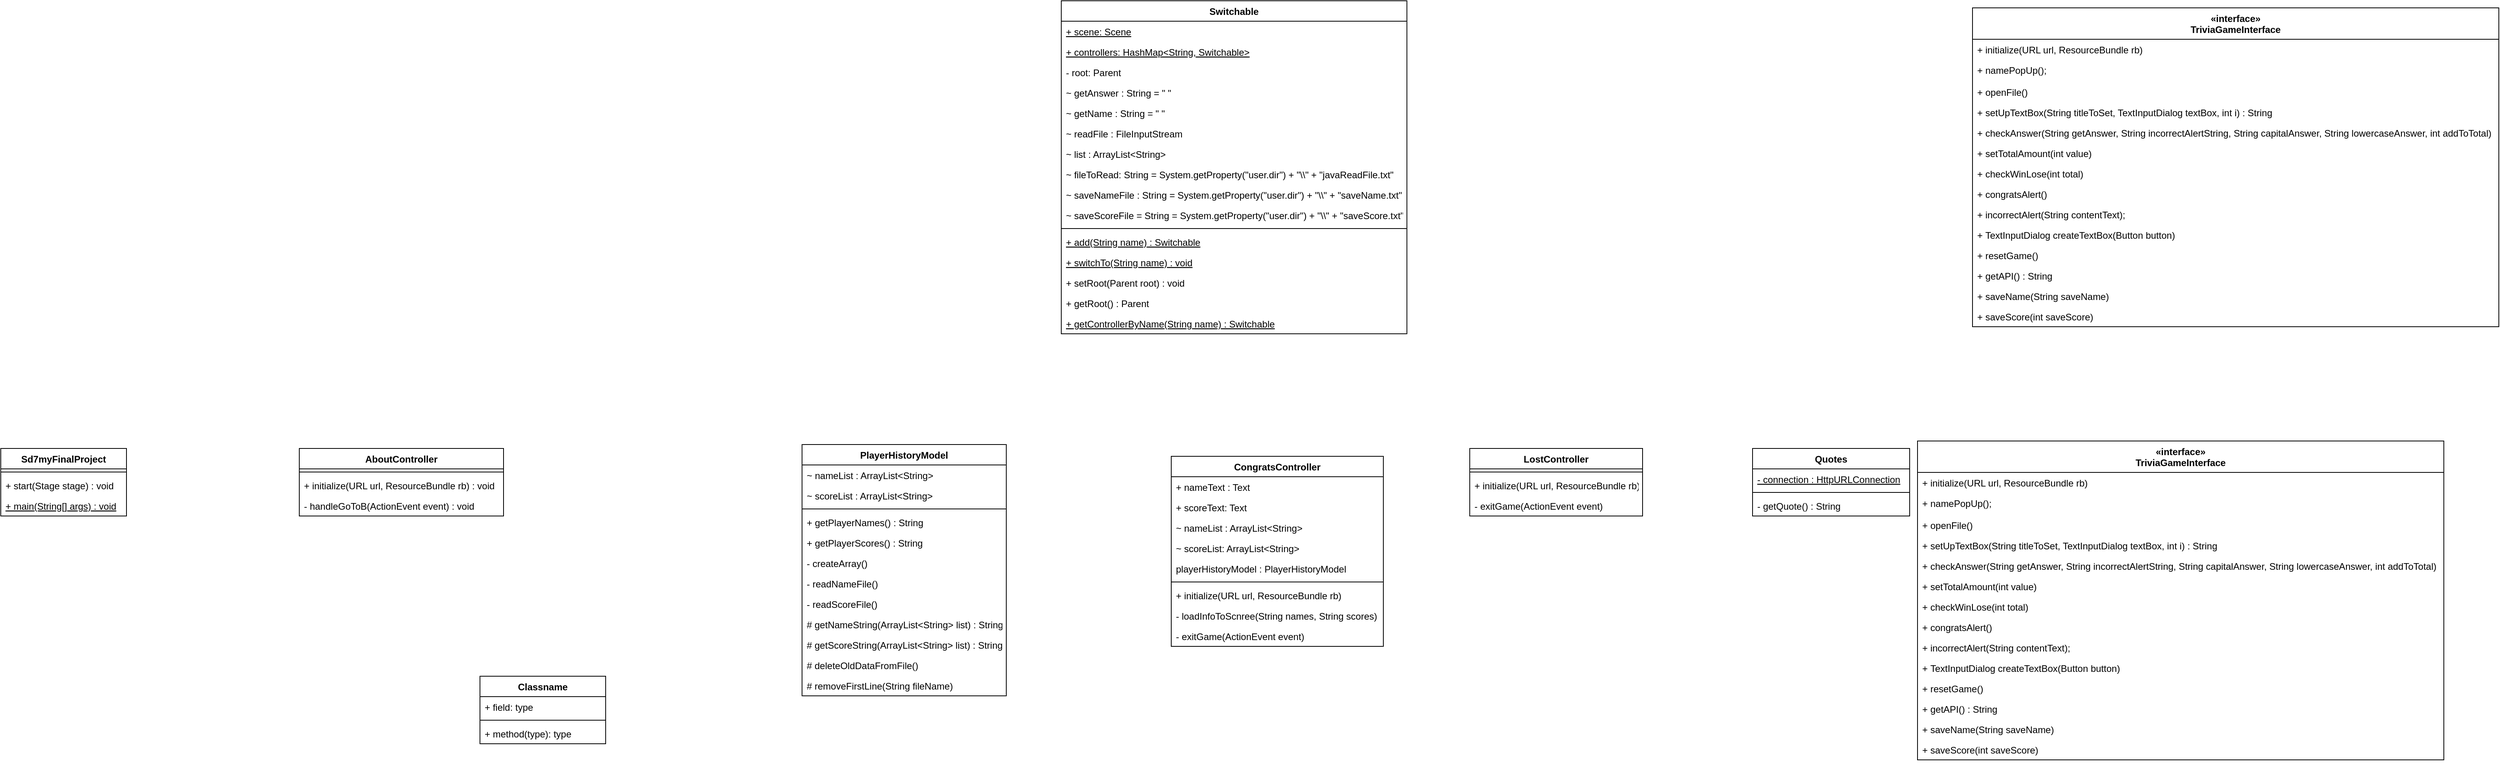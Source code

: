 <mxfile version="14.0.0" type="github">
  <diagram id="gQvXxVn0NNRnsmSeAjaD" name="Page-1">
    <mxGraphModel dx="2428" dy="672" grid="1" gridSize="10" guides="1" tooltips="1" connect="1" arrows="1" fold="1" page="1" pageScale="1" pageWidth="850" pageHeight="1100" math="0" shadow="0">
      <root>
        <mxCell id="0" />
        <mxCell id="1" parent="0" />
        <mxCell id="W3TxLNWomMBkSXG4hjIm-2" value="Switchable" style="swimlane;fontStyle=1;align=center;verticalAlign=top;childLayout=stackLayout;horizontal=1;startSize=26;horizontalStack=0;resizeParent=1;resizeParentMax=0;resizeLast=0;collapsible=1;marginBottom=0;" parent="1" vertex="1">
          <mxGeometry x="630" y="70" width="440" height="424" as="geometry" />
        </mxCell>
        <mxCell id="W3TxLNWomMBkSXG4hjIm-3" value="+ scene: Scene" style="text;strokeColor=none;fillColor=none;align=left;verticalAlign=top;spacingLeft=4;spacingRight=4;overflow=hidden;rotatable=0;points=[[0,0.5],[1,0.5]];portConstraint=eastwest;fontStyle=4" parent="W3TxLNWomMBkSXG4hjIm-2" vertex="1">
          <mxGeometry y="26" width="440" height="26" as="geometry" />
        </mxCell>
        <mxCell id="W3TxLNWomMBkSXG4hjIm-6" value="+ controllers: HashMap&lt;String, Switchable&gt;" style="text;strokeColor=none;fillColor=none;align=left;verticalAlign=top;spacingLeft=4;spacingRight=4;overflow=hidden;rotatable=0;points=[[0,0.5],[1,0.5]];portConstraint=eastwest;fontStyle=4" parent="W3TxLNWomMBkSXG4hjIm-2" vertex="1">
          <mxGeometry y="52" width="440" height="26" as="geometry" />
        </mxCell>
        <mxCell id="W3TxLNWomMBkSXG4hjIm-7" value="- root: Parent" style="text;strokeColor=none;fillColor=none;align=left;verticalAlign=top;spacingLeft=4;spacingRight=4;overflow=hidden;rotatable=0;points=[[0,0.5],[1,0.5]];portConstraint=eastwest;" parent="W3TxLNWomMBkSXG4hjIm-2" vertex="1">
          <mxGeometry y="78" width="440" height="26" as="geometry" />
        </mxCell>
        <mxCell id="W3TxLNWomMBkSXG4hjIm-8" value="~ getAnswer : String = &quot; &quot;" style="text;strokeColor=none;fillColor=none;align=left;verticalAlign=top;spacingLeft=4;spacingRight=4;overflow=hidden;rotatable=0;points=[[0,0.5],[1,0.5]];portConstraint=eastwest;" parent="W3TxLNWomMBkSXG4hjIm-2" vertex="1">
          <mxGeometry y="104" width="440" height="26" as="geometry" />
        </mxCell>
        <mxCell id="W3TxLNWomMBkSXG4hjIm-9" value="~ getName : String = &quot; &quot;" style="text;strokeColor=none;fillColor=none;align=left;verticalAlign=top;spacingLeft=4;spacingRight=4;overflow=hidden;rotatable=0;points=[[0,0.5],[1,0.5]];portConstraint=eastwest;" parent="W3TxLNWomMBkSXG4hjIm-2" vertex="1">
          <mxGeometry y="130" width="440" height="26" as="geometry" />
        </mxCell>
        <mxCell id="W3TxLNWomMBkSXG4hjIm-10" value="~ readFile : FileInputStream" style="text;strokeColor=none;fillColor=none;align=left;verticalAlign=top;spacingLeft=4;spacingRight=4;overflow=hidden;rotatable=0;points=[[0,0.5],[1,0.5]];portConstraint=eastwest;" parent="W3TxLNWomMBkSXG4hjIm-2" vertex="1">
          <mxGeometry y="156" width="440" height="26" as="geometry" />
        </mxCell>
        <mxCell id="W3TxLNWomMBkSXG4hjIm-11" value="~ list : ArrayList&lt;String&gt;" style="text;strokeColor=none;fillColor=none;align=left;verticalAlign=top;spacingLeft=4;spacingRight=4;overflow=hidden;rotatable=0;points=[[0,0.5],[1,0.5]];portConstraint=eastwest;" parent="W3TxLNWomMBkSXG4hjIm-2" vertex="1">
          <mxGeometry y="182" width="440" height="26" as="geometry" />
        </mxCell>
        <mxCell id="W3TxLNWomMBkSXG4hjIm-12" value="~ fileToRead: String = System.getProperty(&quot;user.dir&quot;) + &quot;\\&quot; + &quot;javaReadFile.txt&quot;" style="text;strokeColor=none;fillColor=none;align=left;verticalAlign=top;spacingLeft=4;spacingRight=4;overflow=hidden;rotatable=0;points=[[0,0.5],[1,0.5]];portConstraint=eastwest;" parent="W3TxLNWomMBkSXG4hjIm-2" vertex="1">
          <mxGeometry y="208" width="440" height="26" as="geometry" />
        </mxCell>
        <mxCell id="W3TxLNWomMBkSXG4hjIm-13" value="~ saveNameFile : String = System.getProperty(&quot;user.dir&quot;) + &quot;\\&quot; + &quot;saveName.txt&quot;" style="text;strokeColor=none;fillColor=none;align=left;verticalAlign=top;spacingLeft=4;spacingRight=4;overflow=hidden;rotatable=0;points=[[0,0.5],[1,0.5]];portConstraint=eastwest;" parent="W3TxLNWomMBkSXG4hjIm-2" vertex="1">
          <mxGeometry y="234" width="440" height="26" as="geometry" />
        </mxCell>
        <mxCell id="W3TxLNWomMBkSXG4hjIm-14" value="~ saveScoreFile = String = System.getProperty(&quot;user.dir&quot;) + &quot;\\&quot; + &quot;saveScore.txt&quot;;" style="text;strokeColor=none;fillColor=none;align=left;verticalAlign=top;spacingLeft=4;spacingRight=4;overflow=hidden;rotatable=0;points=[[0,0.5],[1,0.5]];portConstraint=eastwest;" parent="W3TxLNWomMBkSXG4hjIm-2" vertex="1">
          <mxGeometry y="260" width="440" height="26" as="geometry" />
        </mxCell>
        <mxCell id="W3TxLNWomMBkSXG4hjIm-4" value="" style="line;strokeWidth=1;fillColor=none;align=left;verticalAlign=middle;spacingTop=-1;spacingLeft=3;spacingRight=3;rotatable=0;labelPosition=right;points=[];portConstraint=eastwest;" parent="W3TxLNWomMBkSXG4hjIm-2" vertex="1">
          <mxGeometry y="286" width="440" height="8" as="geometry" />
        </mxCell>
        <mxCell id="W3TxLNWomMBkSXG4hjIm-5" value="+ add(String name) : Switchable" style="text;strokeColor=none;fillColor=none;align=left;verticalAlign=top;spacingLeft=4;spacingRight=4;overflow=hidden;rotatable=0;points=[[0,0.5],[1,0.5]];portConstraint=eastwest;fontStyle=4" parent="W3TxLNWomMBkSXG4hjIm-2" vertex="1">
          <mxGeometry y="294" width="440" height="26" as="geometry" />
        </mxCell>
        <mxCell id="Ama2jXLuvbdr1ns14wdT-2" value="+ switchTo(String name) : void" style="text;strokeColor=none;fillColor=none;align=left;verticalAlign=top;spacingLeft=4;spacingRight=4;overflow=hidden;rotatable=0;points=[[0,0.5],[1,0.5]];portConstraint=eastwest;fontStyle=4" vertex="1" parent="W3TxLNWomMBkSXG4hjIm-2">
          <mxGeometry y="320" width="440" height="26" as="geometry" />
        </mxCell>
        <mxCell id="Ama2jXLuvbdr1ns14wdT-3" value="+ setRoot(Parent root) : void" style="text;strokeColor=none;fillColor=none;align=left;verticalAlign=top;spacingLeft=4;spacingRight=4;overflow=hidden;rotatable=0;points=[[0,0.5],[1,0.5]];portConstraint=eastwest;" vertex="1" parent="W3TxLNWomMBkSXG4hjIm-2">
          <mxGeometry y="346" width="440" height="26" as="geometry" />
        </mxCell>
        <mxCell id="Ama2jXLuvbdr1ns14wdT-4" value="+ getRoot() : Parent" style="text;strokeColor=none;fillColor=none;align=left;verticalAlign=top;spacingLeft=4;spacingRight=4;overflow=hidden;rotatable=0;points=[[0,0.5],[1,0.5]];portConstraint=eastwest;" vertex="1" parent="W3TxLNWomMBkSXG4hjIm-2">
          <mxGeometry y="372" width="440" height="26" as="geometry" />
        </mxCell>
        <mxCell id="Ama2jXLuvbdr1ns14wdT-5" value="+ getControllerByName(String name) : Switchable" style="text;strokeColor=none;fillColor=none;align=left;verticalAlign=top;spacingLeft=4;spacingRight=4;overflow=hidden;rotatable=0;points=[[0,0.5],[1,0.5]];portConstraint=eastwest;fontStyle=4" vertex="1" parent="W3TxLNWomMBkSXG4hjIm-2">
          <mxGeometry y="398" width="440" height="26" as="geometry" />
        </mxCell>
        <mxCell id="Ama2jXLuvbdr1ns14wdT-7" value="Classname" style="swimlane;fontStyle=1;align=center;verticalAlign=top;childLayout=stackLayout;horizontal=1;startSize=26;horizontalStack=0;resizeParent=1;resizeParentMax=0;resizeLast=0;collapsible=1;marginBottom=0;" vertex="1" parent="1">
          <mxGeometry x="-110" y="930" width="160" height="86" as="geometry" />
        </mxCell>
        <mxCell id="Ama2jXLuvbdr1ns14wdT-8" value="+ field: type" style="text;strokeColor=none;fillColor=none;align=left;verticalAlign=top;spacingLeft=4;spacingRight=4;overflow=hidden;rotatable=0;points=[[0,0.5],[1,0.5]];portConstraint=eastwest;" vertex="1" parent="Ama2jXLuvbdr1ns14wdT-7">
          <mxGeometry y="26" width="160" height="26" as="geometry" />
        </mxCell>
        <mxCell id="Ama2jXLuvbdr1ns14wdT-9" value="" style="line;strokeWidth=1;fillColor=none;align=left;verticalAlign=middle;spacingTop=-1;spacingLeft=3;spacingRight=3;rotatable=0;labelPosition=right;points=[];portConstraint=eastwest;" vertex="1" parent="Ama2jXLuvbdr1ns14wdT-7">
          <mxGeometry y="52" width="160" height="8" as="geometry" />
        </mxCell>
        <mxCell id="Ama2jXLuvbdr1ns14wdT-10" value="+ method(type): type" style="text;strokeColor=none;fillColor=none;align=left;verticalAlign=top;spacingLeft=4;spacingRight=4;overflow=hidden;rotatable=0;points=[[0,0.5],[1,0.5]];portConstraint=eastwest;" vertex="1" parent="Ama2jXLuvbdr1ns14wdT-7">
          <mxGeometry y="60" width="160" height="26" as="geometry" />
        </mxCell>
        <mxCell id="Ama2jXLuvbdr1ns14wdT-11" value="PlayerHistoryModel" style="swimlane;fontStyle=1;align=center;verticalAlign=top;childLayout=stackLayout;horizontal=1;startSize=26;horizontalStack=0;resizeParent=1;resizeParentMax=0;resizeLast=0;collapsible=1;marginBottom=0;" vertex="1" parent="1">
          <mxGeometry x="300" y="635" width="260" height="320" as="geometry" />
        </mxCell>
        <mxCell id="Ama2jXLuvbdr1ns14wdT-12" value="~ nameList : ArrayList&lt;String&gt;" style="text;strokeColor=none;fillColor=none;align=left;verticalAlign=top;spacingLeft=4;spacingRight=4;overflow=hidden;rotatable=0;points=[[0,0.5],[1,0.5]];portConstraint=eastwest;" vertex="1" parent="Ama2jXLuvbdr1ns14wdT-11">
          <mxGeometry y="26" width="260" height="26" as="geometry" />
        </mxCell>
        <mxCell id="Ama2jXLuvbdr1ns14wdT-56" value="~ scoreList : ArrayList&lt;String&gt;" style="text;strokeColor=none;fillColor=none;align=left;verticalAlign=top;spacingLeft=4;spacingRight=4;overflow=hidden;rotatable=0;points=[[0,0.5],[1,0.5]];portConstraint=eastwest;" vertex="1" parent="Ama2jXLuvbdr1ns14wdT-11">
          <mxGeometry y="52" width="260" height="26" as="geometry" />
        </mxCell>
        <mxCell id="Ama2jXLuvbdr1ns14wdT-13" value="" style="line;strokeWidth=1;fillColor=none;align=left;verticalAlign=middle;spacingTop=-1;spacingLeft=3;spacingRight=3;rotatable=0;labelPosition=right;points=[];portConstraint=eastwest;" vertex="1" parent="Ama2jXLuvbdr1ns14wdT-11">
          <mxGeometry y="78" width="260" height="8" as="geometry" />
        </mxCell>
        <mxCell id="Ama2jXLuvbdr1ns14wdT-14" value="+ getPlayerNames() : String" style="text;strokeColor=none;fillColor=none;align=left;verticalAlign=top;spacingLeft=4;spacingRight=4;overflow=hidden;rotatable=0;points=[[0,0.5],[1,0.5]];portConstraint=eastwest;" vertex="1" parent="Ama2jXLuvbdr1ns14wdT-11">
          <mxGeometry y="86" width="260" height="26" as="geometry" />
        </mxCell>
        <mxCell id="Ama2jXLuvbdr1ns14wdT-57" value="+ getPlayerScores() : String" style="text;strokeColor=none;fillColor=none;align=left;verticalAlign=top;spacingLeft=4;spacingRight=4;overflow=hidden;rotatable=0;points=[[0,0.5],[1,0.5]];portConstraint=eastwest;" vertex="1" parent="Ama2jXLuvbdr1ns14wdT-11">
          <mxGeometry y="112" width="260" height="26" as="geometry" />
        </mxCell>
        <mxCell id="Ama2jXLuvbdr1ns14wdT-58" value="- createArray()" style="text;strokeColor=none;fillColor=none;align=left;verticalAlign=top;spacingLeft=4;spacingRight=4;overflow=hidden;rotatable=0;points=[[0,0.5],[1,0.5]];portConstraint=eastwest;" vertex="1" parent="Ama2jXLuvbdr1ns14wdT-11">
          <mxGeometry y="138" width="260" height="26" as="geometry" />
        </mxCell>
        <mxCell id="Ama2jXLuvbdr1ns14wdT-59" value="- readNameFile()" style="text;strokeColor=none;fillColor=none;align=left;verticalAlign=top;spacingLeft=4;spacingRight=4;overflow=hidden;rotatable=0;points=[[0,0.5],[1,0.5]];portConstraint=eastwest;" vertex="1" parent="Ama2jXLuvbdr1ns14wdT-11">
          <mxGeometry y="164" width="260" height="26" as="geometry" />
        </mxCell>
        <mxCell id="Ama2jXLuvbdr1ns14wdT-60" value="- readScoreFile()" style="text;strokeColor=none;fillColor=none;align=left;verticalAlign=top;spacingLeft=4;spacingRight=4;overflow=hidden;rotatable=0;points=[[0,0.5],[1,0.5]];portConstraint=eastwest;" vertex="1" parent="Ama2jXLuvbdr1ns14wdT-11">
          <mxGeometry y="190" width="260" height="26" as="geometry" />
        </mxCell>
        <mxCell id="Ama2jXLuvbdr1ns14wdT-61" value="# getNameString(ArrayList&lt;String&gt; list) : String" style="text;strokeColor=none;fillColor=none;align=left;verticalAlign=top;spacingLeft=4;spacingRight=4;overflow=hidden;rotatable=0;points=[[0,0.5],[1,0.5]];portConstraint=eastwest;" vertex="1" parent="Ama2jXLuvbdr1ns14wdT-11">
          <mxGeometry y="216" width="260" height="26" as="geometry" />
        </mxCell>
        <mxCell id="Ama2jXLuvbdr1ns14wdT-62" value="# getScoreString(ArrayList&lt;String&gt; list) : String" style="text;strokeColor=none;fillColor=none;align=left;verticalAlign=top;spacingLeft=4;spacingRight=4;overflow=hidden;rotatable=0;points=[[0,0.5],[1,0.5]];portConstraint=eastwest;" vertex="1" parent="Ama2jXLuvbdr1ns14wdT-11">
          <mxGeometry y="242" width="260" height="26" as="geometry" />
        </mxCell>
        <mxCell id="Ama2jXLuvbdr1ns14wdT-63" value="# deleteOldDataFromFile()" style="text;strokeColor=none;fillColor=none;align=left;verticalAlign=top;spacingLeft=4;spacingRight=4;overflow=hidden;rotatable=0;points=[[0,0.5],[1,0.5]];portConstraint=eastwest;" vertex="1" parent="Ama2jXLuvbdr1ns14wdT-11">
          <mxGeometry y="268" width="260" height="26" as="geometry" />
        </mxCell>
        <mxCell id="Ama2jXLuvbdr1ns14wdT-64" value="# removeFirstLine(String fileName)" style="text;strokeColor=none;fillColor=none;align=left;verticalAlign=top;spacingLeft=4;spacingRight=4;overflow=hidden;rotatable=0;points=[[0,0.5],[1,0.5]];portConstraint=eastwest;" vertex="1" parent="Ama2jXLuvbdr1ns14wdT-11">
          <mxGeometry y="294" width="260" height="26" as="geometry" />
        </mxCell>
        <mxCell id="Ama2jXLuvbdr1ns14wdT-15" value="CongratsController" style="swimlane;fontStyle=1;align=center;verticalAlign=top;childLayout=stackLayout;horizontal=1;startSize=26;horizontalStack=0;resizeParent=1;resizeParentMax=0;resizeLast=0;collapsible=1;marginBottom=0;" vertex="1" parent="1">
          <mxGeometry x="770" y="650" width="270" height="242" as="geometry" />
        </mxCell>
        <mxCell id="Ama2jXLuvbdr1ns14wdT-16" value="+ nameText : Text" style="text;strokeColor=none;fillColor=none;align=left;verticalAlign=top;spacingLeft=4;spacingRight=4;overflow=hidden;rotatable=0;points=[[0,0.5],[1,0.5]];portConstraint=eastwest;" vertex="1" parent="Ama2jXLuvbdr1ns14wdT-15">
          <mxGeometry y="26" width="270" height="26" as="geometry" />
        </mxCell>
        <mxCell id="Ama2jXLuvbdr1ns14wdT-66" value="+ scoreText: Text" style="text;strokeColor=none;fillColor=none;align=left;verticalAlign=top;spacingLeft=4;spacingRight=4;overflow=hidden;rotatable=0;points=[[0,0.5],[1,0.5]];portConstraint=eastwest;" vertex="1" parent="Ama2jXLuvbdr1ns14wdT-15">
          <mxGeometry y="52" width="270" height="26" as="geometry" />
        </mxCell>
        <mxCell id="Ama2jXLuvbdr1ns14wdT-67" value="~ nameList : ArrayList&lt;String&gt;" style="text;strokeColor=none;fillColor=none;align=left;verticalAlign=top;spacingLeft=4;spacingRight=4;overflow=hidden;rotatable=0;points=[[0,0.5],[1,0.5]];portConstraint=eastwest;" vertex="1" parent="Ama2jXLuvbdr1ns14wdT-15">
          <mxGeometry y="78" width="270" height="26" as="geometry" />
        </mxCell>
        <mxCell id="Ama2jXLuvbdr1ns14wdT-68" value="~ scoreList: ArrayList&lt;String&gt;" style="text;strokeColor=none;fillColor=none;align=left;verticalAlign=top;spacingLeft=4;spacingRight=4;overflow=hidden;rotatable=0;points=[[0,0.5],[1,0.5]];portConstraint=eastwest;" vertex="1" parent="Ama2jXLuvbdr1ns14wdT-15">
          <mxGeometry y="104" width="270" height="26" as="geometry" />
        </mxCell>
        <mxCell id="Ama2jXLuvbdr1ns14wdT-69" value="playerHistoryModel : PlayerHistoryModel " style="text;strokeColor=none;fillColor=none;align=left;verticalAlign=top;spacingLeft=4;spacingRight=4;overflow=hidden;rotatable=0;points=[[0,0.5],[1,0.5]];portConstraint=eastwest;" vertex="1" parent="Ama2jXLuvbdr1ns14wdT-15">
          <mxGeometry y="130" width="270" height="26" as="geometry" />
        </mxCell>
        <mxCell id="Ama2jXLuvbdr1ns14wdT-17" value="" style="line;strokeWidth=1;fillColor=none;align=left;verticalAlign=middle;spacingTop=-1;spacingLeft=3;spacingRight=3;rotatable=0;labelPosition=right;points=[];portConstraint=eastwest;" vertex="1" parent="Ama2jXLuvbdr1ns14wdT-15">
          <mxGeometry y="156" width="270" height="8" as="geometry" />
        </mxCell>
        <mxCell id="Ama2jXLuvbdr1ns14wdT-18" value="+ initialize(URL url, ResourceBundle rb)" style="text;strokeColor=none;fillColor=none;align=left;verticalAlign=top;spacingLeft=4;spacingRight=4;overflow=hidden;rotatable=0;points=[[0,0.5],[1,0.5]];portConstraint=eastwest;" vertex="1" parent="Ama2jXLuvbdr1ns14wdT-15">
          <mxGeometry y="164" width="270" height="26" as="geometry" />
        </mxCell>
        <mxCell id="Ama2jXLuvbdr1ns14wdT-70" value="- loadInfoToScnree(String names, String scores)" style="text;strokeColor=none;fillColor=none;align=left;verticalAlign=top;spacingLeft=4;spacingRight=4;overflow=hidden;rotatable=0;points=[[0,0.5],[1,0.5]];portConstraint=eastwest;" vertex="1" parent="Ama2jXLuvbdr1ns14wdT-15">
          <mxGeometry y="190" width="270" height="26" as="geometry" />
        </mxCell>
        <mxCell id="Ama2jXLuvbdr1ns14wdT-71" value="- exitGame(ActionEvent event)" style="text;strokeColor=none;fillColor=none;align=left;verticalAlign=top;spacingLeft=4;spacingRight=4;overflow=hidden;rotatable=0;points=[[0,0.5],[1,0.5]];portConstraint=eastwest;" vertex="1" parent="Ama2jXLuvbdr1ns14wdT-15">
          <mxGeometry y="216" width="270" height="26" as="geometry" />
        </mxCell>
        <mxCell id="Ama2jXLuvbdr1ns14wdT-19" value="LostController" style="swimlane;fontStyle=1;align=center;verticalAlign=top;childLayout=stackLayout;horizontal=1;startSize=26;horizontalStack=0;resizeParent=1;resizeParentMax=0;resizeLast=0;collapsible=1;marginBottom=0;" vertex="1" parent="1">
          <mxGeometry x="1150" y="640" width="220" height="86" as="geometry" />
        </mxCell>
        <mxCell id="Ama2jXLuvbdr1ns14wdT-21" value="" style="line;strokeWidth=1;fillColor=none;align=left;verticalAlign=middle;spacingTop=-1;spacingLeft=3;spacingRight=3;rotatable=0;labelPosition=right;points=[];portConstraint=eastwest;" vertex="1" parent="Ama2jXLuvbdr1ns14wdT-19">
          <mxGeometry y="26" width="220" height="8" as="geometry" />
        </mxCell>
        <mxCell id="Ama2jXLuvbdr1ns14wdT-22" value="+ initialize(URL url, ResourceBundle rb)" style="text;strokeColor=none;fillColor=none;align=left;verticalAlign=top;spacingLeft=4;spacingRight=4;overflow=hidden;rotatable=0;points=[[0,0.5],[1,0.5]];portConstraint=eastwest;" vertex="1" parent="Ama2jXLuvbdr1ns14wdT-19">
          <mxGeometry y="34" width="220" height="26" as="geometry" />
        </mxCell>
        <mxCell id="Ama2jXLuvbdr1ns14wdT-72" value="- exitGame(ActionEvent event)" style="text;strokeColor=none;fillColor=none;align=left;verticalAlign=top;spacingLeft=4;spacingRight=4;overflow=hidden;rotatable=0;points=[[0,0.5],[1,0.5]];portConstraint=eastwest;" vertex="1" parent="Ama2jXLuvbdr1ns14wdT-19">
          <mxGeometry y="60" width="220" height="26" as="geometry" />
        </mxCell>
        <mxCell id="Ama2jXLuvbdr1ns14wdT-23" value="Quotes" style="swimlane;fontStyle=1;align=center;verticalAlign=top;childLayout=stackLayout;horizontal=1;startSize=26;horizontalStack=0;resizeParent=1;resizeParentMax=0;resizeLast=0;collapsible=1;marginBottom=0;" vertex="1" parent="1">
          <mxGeometry x="1510" y="640" width="200" height="86" as="geometry" />
        </mxCell>
        <mxCell id="Ama2jXLuvbdr1ns14wdT-24" value="- connection : HttpURLConnection" style="text;strokeColor=none;fillColor=none;align=left;verticalAlign=top;spacingLeft=4;spacingRight=4;overflow=hidden;rotatable=0;points=[[0,0.5],[1,0.5]];portConstraint=eastwest;fontStyle=4" vertex="1" parent="Ama2jXLuvbdr1ns14wdT-23">
          <mxGeometry y="26" width="200" height="26" as="geometry" />
        </mxCell>
        <mxCell id="Ama2jXLuvbdr1ns14wdT-25" value="" style="line;strokeWidth=1;fillColor=none;align=left;verticalAlign=middle;spacingTop=-1;spacingLeft=3;spacingRight=3;rotatable=0;labelPosition=right;points=[];portConstraint=eastwest;" vertex="1" parent="Ama2jXLuvbdr1ns14wdT-23">
          <mxGeometry y="52" width="200" height="8" as="geometry" />
        </mxCell>
        <mxCell id="Ama2jXLuvbdr1ns14wdT-26" value="- getQuote() : String" style="text;strokeColor=none;fillColor=none;align=left;verticalAlign=top;spacingLeft=4;spacingRight=4;overflow=hidden;rotatable=0;points=[[0,0.5],[1,0.5]];portConstraint=eastwest;" vertex="1" parent="Ama2jXLuvbdr1ns14wdT-23">
          <mxGeometry y="60" width="200" height="26" as="geometry" />
        </mxCell>
        <mxCell id="Ama2jXLuvbdr1ns14wdT-31" value="AboutController" style="swimlane;fontStyle=1;align=center;verticalAlign=top;childLayout=stackLayout;horizontal=1;startSize=26;horizontalStack=0;resizeParent=1;resizeParentMax=0;resizeLast=0;collapsible=1;marginBottom=0;" vertex="1" parent="1">
          <mxGeometry x="-340" y="640" width="260" height="86" as="geometry" />
        </mxCell>
        <mxCell id="Ama2jXLuvbdr1ns14wdT-33" value="" style="line;strokeWidth=1;fillColor=none;align=left;verticalAlign=middle;spacingTop=-1;spacingLeft=3;spacingRight=3;rotatable=0;labelPosition=right;points=[];portConstraint=eastwest;" vertex="1" parent="Ama2jXLuvbdr1ns14wdT-31">
          <mxGeometry y="26" width="260" height="8" as="geometry" />
        </mxCell>
        <mxCell id="Ama2jXLuvbdr1ns14wdT-34" value="+ initialize(URL url, ResourceBundle rb) : void" style="text;strokeColor=none;fillColor=none;align=left;verticalAlign=top;spacingLeft=4;spacingRight=4;overflow=hidden;rotatable=0;points=[[0,0.5],[1,0.5]];portConstraint=eastwest;" vertex="1" parent="Ama2jXLuvbdr1ns14wdT-31">
          <mxGeometry y="34" width="260" height="26" as="geometry" />
        </mxCell>
        <mxCell id="Ama2jXLuvbdr1ns14wdT-54" value="- handleGoToB(ActionEvent event) : void" style="text;strokeColor=none;fillColor=none;align=left;verticalAlign=top;spacingLeft=4;spacingRight=4;overflow=hidden;rotatable=0;points=[[0,0.5],[1,0.5]];portConstraint=eastwest;" vertex="1" parent="Ama2jXLuvbdr1ns14wdT-31">
          <mxGeometry y="60" width="260" height="26" as="geometry" />
        </mxCell>
        <mxCell id="Ama2jXLuvbdr1ns14wdT-35" value="Sd7myFinalProject" style="swimlane;fontStyle=1;align=center;verticalAlign=top;childLayout=stackLayout;horizontal=1;startSize=26;horizontalStack=0;resizeParent=1;resizeParentMax=0;resizeLast=0;collapsible=1;marginBottom=0;" vertex="1" parent="1">
          <mxGeometry x="-720" y="640" width="160" height="86" as="geometry" />
        </mxCell>
        <mxCell id="Ama2jXLuvbdr1ns14wdT-37" value="" style="line;strokeWidth=1;fillColor=none;align=left;verticalAlign=middle;spacingTop=-1;spacingLeft=3;spacingRight=3;rotatable=0;labelPosition=right;points=[];portConstraint=eastwest;" vertex="1" parent="Ama2jXLuvbdr1ns14wdT-35">
          <mxGeometry y="26" width="160" height="8" as="geometry" />
        </mxCell>
        <mxCell id="Ama2jXLuvbdr1ns14wdT-38" value="+ start(Stage stage) : void" style="text;strokeColor=none;fillColor=none;align=left;verticalAlign=top;spacingLeft=4;spacingRight=4;overflow=hidden;rotatable=0;points=[[0,0.5],[1,0.5]];portConstraint=eastwest;" vertex="1" parent="Ama2jXLuvbdr1ns14wdT-35">
          <mxGeometry y="34" width="160" height="26" as="geometry" />
        </mxCell>
        <mxCell id="Ama2jXLuvbdr1ns14wdT-53" value="+ main(String[] args) : void" style="text;strokeColor=none;fillColor=none;align=left;verticalAlign=top;spacingLeft=4;spacingRight=4;overflow=hidden;rotatable=0;points=[[0,0.5],[1,0.5]];portConstraint=eastwest;fontStyle=4" vertex="1" parent="Ama2jXLuvbdr1ns14wdT-35">
          <mxGeometry y="60" width="160" height="26" as="geometry" />
        </mxCell>
        <mxCell id="Ama2jXLuvbdr1ns14wdT-39" value="«interface»&#xa;TriviaGameInterface" style="swimlane;fontStyle=1;align=center;verticalAlign=top;childLayout=stackLayout;horizontal=1;startSize=40;horizontalStack=0;resizeParent=1;resizeParentMax=0;resizeLast=0;collapsible=1;marginBottom=0;" vertex="1" parent="1">
          <mxGeometry x="1720" y="630.5" width="670" height="406" as="geometry" />
        </mxCell>
        <mxCell id="Ama2jXLuvbdr1ns14wdT-40" value="+ initialize(URL url, ResourceBundle rb)" style="text;strokeColor=none;fillColor=none;align=left;verticalAlign=top;spacingLeft=4;spacingRight=4;overflow=hidden;rotatable=0;points=[[0,0.5],[1,0.5]];portConstraint=eastwest;" vertex="1" parent="Ama2jXLuvbdr1ns14wdT-39">
          <mxGeometry y="40" width="670" height="26" as="geometry" />
        </mxCell>
        <mxCell id="Ama2jXLuvbdr1ns14wdT-42" value="+ namePopUp();" style="text;strokeColor=none;fillColor=none;align=left;verticalAlign=top;spacingLeft=4;spacingRight=4;overflow=hidden;rotatable=0;points=[[0,0.5],[1,0.5]];portConstraint=eastwest;" vertex="1" parent="Ama2jXLuvbdr1ns14wdT-39">
          <mxGeometry y="66" width="670" height="28" as="geometry" />
        </mxCell>
        <mxCell id="Ama2jXLuvbdr1ns14wdT-80" value="+ openFile()" style="text;strokeColor=none;fillColor=none;align=left;verticalAlign=top;spacingLeft=4;spacingRight=4;overflow=hidden;rotatable=0;points=[[0,0.5],[1,0.5]];portConstraint=eastwest;" vertex="1" parent="Ama2jXLuvbdr1ns14wdT-39">
          <mxGeometry y="94" width="670" height="26" as="geometry" />
        </mxCell>
        <mxCell id="Ama2jXLuvbdr1ns14wdT-81" value="+ setUpTextBox(String titleToSet, TextInputDialog textBox, int i) : String" style="text;strokeColor=none;fillColor=none;align=left;verticalAlign=top;spacingLeft=4;spacingRight=4;overflow=hidden;rotatable=0;points=[[0,0.5],[1,0.5]];portConstraint=eastwest;" vertex="1" parent="Ama2jXLuvbdr1ns14wdT-39">
          <mxGeometry y="120" width="670" height="26" as="geometry" />
        </mxCell>
        <mxCell id="Ama2jXLuvbdr1ns14wdT-82" value="+ checkAnswer(String getAnswer, String incorrectAlertString, String capitalAnswer, String lowercaseAnswer, int addToTotal)" style="text;strokeColor=none;fillColor=none;align=left;verticalAlign=top;spacingLeft=4;spacingRight=4;overflow=hidden;rotatable=0;points=[[0,0.5],[1,0.5]];portConstraint=eastwest;" vertex="1" parent="Ama2jXLuvbdr1ns14wdT-39">
          <mxGeometry y="146" width="670" height="26" as="geometry" />
        </mxCell>
        <mxCell id="Ama2jXLuvbdr1ns14wdT-83" value="+ setTotalAmount(int value)" style="text;strokeColor=none;fillColor=none;align=left;verticalAlign=top;spacingLeft=4;spacingRight=4;overflow=hidden;rotatable=0;points=[[0,0.5],[1,0.5]];portConstraint=eastwest;" vertex="1" parent="Ama2jXLuvbdr1ns14wdT-39">
          <mxGeometry y="172" width="670" height="26" as="geometry" />
        </mxCell>
        <mxCell id="Ama2jXLuvbdr1ns14wdT-84" value="+ checkWinLose(int total)" style="text;strokeColor=none;fillColor=none;align=left;verticalAlign=top;spacingLeft=4;spacingRight=4;overflow=hidden;rotatable=0;points=[[0,0.5],[1,0.5]];portConstraint=eastwest;" vertex="1" parent="Ama2jXLuvbdr1ns14wdT-39">
          <mxGeometry y="198" width="670" height="26" as="geometry" />
        </mxCell>
        <mxCell id="Ama2jXLuvbdr1ns14wdT-85" value="+ congratsAlert()" style="text;strokeColor=none;fillColor=none;align=left;verticalAlign=top;spacingLeft=4;spacingRight=4;overflow=hidden;rotatable=0;points=[[0,0.5],[1,0.5]];portConstraint=eastwest;" vertex="1" parent="Ama2jXLuvbdr1ns14wdT-39">
          <mxGeometry y="224" width="670" height="26" as="geometry" />
        </mxCell>
        <mxCell id="Ama2jXLuvbdr1ns14wdT-86" value="+ incorrectAlert(String contentText);" style="text;strokeColor=none;fillColor=none;align=left;verticalAlign=top;spacingLeft=4;spacingRight=4;overflow=hidden;rotatable=0;points=[[0,0.5],[1,0.5]];portConstraint=eastwest;" vertex="1" parent="Ama2jXLuvbdr1ns14wdT-39">
          <mxGeometry y="250" width="670" height="26" as="geometry" />
        </mxCell>
        <mxCell id="Ama2jXLuvbdr1ns14wdT-87" value="+ TextInputDialog createTextBox(Button button)" style="text;strokeColor=none;fillColor=none;align=left;verticalAlign=top;spacingLeft=4;spacingRight=4;overflow=hidden;rotatable=0;points=[[0,0.5],[1,0.5]];portConstraint=eastwest;" vertex="1" parent="Ama2jXLuvbdr1ns14wdT-39">
          <mxGeometry y="276" width="670" height="26" as="geometry" />
        </mxCell>
        <mxCell id="Ama2jXLuvbdr1ns14wdT-88" value="+ resetGame()" style="text;strokeColor=none;fillColor=none;align=left;verticalAlign=top;spacingLeft=4;spacingRight=4;overflow=hidden;rotatable=0;points=[[0,0.5],[1,0.5]];portConstraint=eastwest;" vertex="1" parent="Ama2jXLuvbdr1ns14wdT-39">
          <mxGeometry y="302" width="670" height="26" as="geometry" />
        </mxCell>
        <mxCell id="Ama2jXLuvbdr1ns14wdT-89" value="+ getAPI() : String" style="text;strokeColor=none;fillColor=none;align=left;verticalAlign=top;spacingLeft=4;spacingRight=4;overflow=hidden;rotatable=0;points=[[0,0.5],[1,0.5]];portConstraint=eastwest;" vertex="1" parent="Ama2jXLuvbdr1ns14wdT-39">
          <mxGeometry y="328" width="670" height="26" as="geometry" />
        </mxCell>
        <mxCell id="Ama2jXLuvbdr1ns14wdT-90" value="+ saveName(String saveName)" style="text;strokeColor=none;fillColor=none;align=left;verticalAlign=top;spacingLeft=4;spacingRight=4;overflow=hidden;rotatable=0;points=[[0,0.5],[1,0.5]];portConstraint=eastwest;" vertex="1" parent="Ama2jXLuvbdr1ns14wdT-39">
          <mxGeometry y="354" width="670" height="26" as="geometry" />
        </mxCell>
        <mxCell id="Ama2jXLuvbdr1ns14wdT-91" value="+ saveScore(int saveScore)" style="text;strokeColor=none;fillColor=none;align=left;verticalAlign=top;spacingLeft=4;spacingRight=4;overflow=hidden;rotatable=0;points=[[0,0.5],[1,0.5]];portConstraint=eastwest;" vertex="1" parent="Ama2jXLuvbdr1ns14wdT-39">
          <mxGeometry y="380" width="670" height="26" as="geometry" />
        </mxCell>
        <mxCell id="Ama2jXLuvbdr1ns14wdT-92" value="«interface»&#xa;TriviaGameInterface" style="swimlane;fontStyle=1;align=center;verticalAlign=top;childLayout=stackLayout;horizontal=1;startSize=40;horizontalStack=0;resizeParent=1;resizeParentMax=0;resizeLast=0;collapsible=1;marginBottom=0;" vertex="1" parent="1">
          <mxGeometry x="1790" y="79" width="670" height="406" as="geometry" />
        </mxCell>
        <mxCell id="Ama2jXLuvbdr1ns14wdT-93" value="+ initialize(URL url, ResourceBundle rb)" style="text;strokeColor=none;fillColor=none;align=left;verticalAlign=top;spacingLeft=4;spacingRight=4;overflow=hidden;rotatable=0;points=[[0,0.5],[1,0.5]];portConstraint=eastwest;" vertex="1" parent="Ama2jXLuvbdr1ns14wdT-92">
          <mxGeometry y="40" width="670" height="26" as="geometry" />
        </mxCell>
        <mxCell id="Ama2jXLuvbdr1ns14wdT-94" value="+ namePopUp();" style="text;strokeColor=none;fillColor=none;align=left;verticalAlign=top;spacingLeft=4;spacingRight=4;overflow=hidden;rotatable=0;points=[[0,0.5],[1,0.5]];portConstraint=eastwest;" vertex="1" parent="Ama2jXLuvbdr1ns14wdT-92">
          <mxGeometry y="66" width="670" height="28" as="geometry" />
        </mxCell>
        <mxCell id="Ama2jXLuvbdr1ns14wdT-95" value="+ openFile()" style="text;strokeColor=none;fillColor=none;align=left;verticalAlign=top;spacingLeft=4;spacingRight=4;overflow=hidden;rotatable=0;points=[[0,0.5],[1,0.5]];portConstraint=eastwest;" vertex="1" parent="Ama2jXLuvbdr1ns14wdT-92">
          <mxGeometry y="94" width="670" height="26" as="geometry" />
        </mxCell>
        <mxCell id="Ama2jXLuvbdr1ns14wdT-96" value="+ setUpTextBox(String titleToSet, TextInputDialog textBox, int i) : String" style="text;strokeColor=none;fillColor=none;align=left;verticalAlign=top;spacingLeft=4;spacingRight=4;overflow=hidden;rotatable=0;points=[[0,0.5],[1,0.5]];portConstraint=eastwest;" vertex="1" parent="Ama2jXLuvbdr1ns14wdT-92">
          <mxGeometry y="120" width="670" height="26" as="geometry" />
        </mxCell>
        <mxCell id="Ama2jXLuvbdr1ns14wdT-97" value="+ checkAnswer(String getAnswer, String incorrectAlertString, String capitalAnswer, String lowercaseAnswer, int addToTotal)" style="text;strokeColor=none;fillColor=none;align=left;verticalAlign=top;spacingLeft=4;spacingRight=4;overflow=hidden;rotatable=0;points=[[0,0.5],[1,0.5]];portConstraint=eastwest;" vertex="1" parent="Ama2jXLuvbdr1ns14wdT-92">
          <mxGeometry y="146" width="670" height="26" as="geometry" />
        </mxCell>
        <mxCell id="Ama2jXLuvbdr1ns14wdT-98" value="+ setTotalAmount(int value)" style="text;strokeColor=none;fillColor=none;align=left;verticalAlign=top;spacingLeft=4;spacingRight=4;overflow=hidden;rotatable=0;points=[[0,0.5],[1,0.5]];portConstraint=eastwest;" vertex="1" parent="Ama2jXLuvbdr1ns14wdT-92">
          <mxGeometry y="172" width="670" height="26" as="geometry" />
        </mxCell>
        <mxCell id="Ama2jXLuvbdr1ns14wdT-99" value="+ checkWinLose(int total)" style="text;strokeColor=none;fillColor=none;align=left;verticalAlign=top;spacingLeft=4;spacingRight=4;overflow=hidden;rotatable=0;points=[[0,0.5],[1,0.5]];portConstraint=eastwest;" vertex="1" parent="Ama2jXLuvbdr1ns14wdT-92">
          <mxGeometry y="198" width="670" height="26" as="geometry" />
        </mxCell>
        <mxCell id="Ama2jXLuvbdr1ns14wdT-100" value="+ congratsAlert()" style="text;strokeColor=none;fillColor=none;align=left;verticalAlign=top;spacingLeft=4;spacingRight=4;overflow=hidden;rotatable=0;points=[[0,0.5],[1,0.5]];portConstraint=eastwest;" vertex="1" parent="Ama2jXLuvbdr1ns14wdT-92">
          <mxGeometry y="224" width="670" height="26" as="geometry" />
        </mxCell>
        <mxCell id="Ama2jXLuvbdr1ns14wdT-101" value="+ incorrectAlert(String contentText);" style="text;strokeColor=none;fillColor=none;align=left;verticalAlign=top;spacingLeft=4;spacingRight=4;overflow=hidden;rotatable=0;points=[[0,0.5],[1,0.5]];portConstraint=eastwest;" vertex="1" parent="Ama2jXLuvbdr1ns14wdT-92">
          <mxGeometry y="250" width="670" height="26" as="geometry" />
        </mxCell>
        <mxCell id="Ama2jXLuvbdr1ns14wdT-102" value="+ TextInputDialog createTextBox(Button button)" style="text;strokeColor=none;fillColor=none;align=left;verticalAlign=top;spacingLeft=4;spacingRight=4;overflow=hidden;rotatable=0;points=[[0,0.5],[1,0.5]];portConstraint=eastwest;" vertex="1" parent="Ama2jXLuvbdr1ns14wdT-92">
          <mxGeometry y="276" width="670" height="26" as="geometry" />
        </mxCell>
        <mxCell id="Ama2jXLuvbdr1ns14wdT-103" value="+ resetGame()" style="text;strokeColor=none;fillColor=none;align=left;verticalAlign=top;spacingLeft=4;spacingRight=4;overflow=hidden;rotatable=0;points=[[0,0.5],[1,0.5]];portConstraint=eastwest;" vertex="1" parent="Ama2jXLuvbdr1ns14wdT-92">
          <mxGeometry y="302" width="670" height="26" as="geometry" />
        </mxCell>
        <mxCell id="Ama2jXLuvbdr1ns14wdT-104" value="+ getAPI() : String" style="text;strokeColor=none;fillColor=none;align=left;verticalAlign=top;spacingLeft=4;spacingRight=4;overflow=hidden;rotatable=0;points=[[0,0.5],[1,0.5]];portConstraint=eastwest;" vertex="1" parent="Ama2jXLuvbdr1ns14wdT-92">
          <mxGeometry y="328" width="670" height="26" as="geometry" />
        </mxCell>
        <mxCell id="Ama2jXLuvbdr1ns14wdT-105" value="+ saveName(String saveName)" style="text;strokeColor=none;fillColor=none;align=left;verticalAlign=top;spacingLeft=4;spacingRight=4;overflow=hidden;rotatable=0;points=[[0,0.5],[1,0.5]];portConstraint=eastwest;" vertex="1" parent="Ama2jXLuvbdr1ns14wdT-92">
          <mxGeometry y="354" width="670" height="26" as="geometry" />
        </mxCell>
        <mxCell id="Ama2jXLuvbdr1ns14wdT-106" value="+ saveScore(int saveScore)" style="text;strokeColor=none;fillColor=none;align=left;verticalAlign=top;spacingLeft=4;spacingRight=4;overflow=hidden;rotatable=0;points=[[0,0.5],[1,0.5]];portConstraint=eastwest;" vertex="1" parent="Ama2jXLuvbdr1ns14wdT-92">
          <mxGeometry y="380" width="670" height="26" as="geometry" />
        </mxCell>
      </root>
    </mxGraphModel>
  </diagram>
</mxfile>
